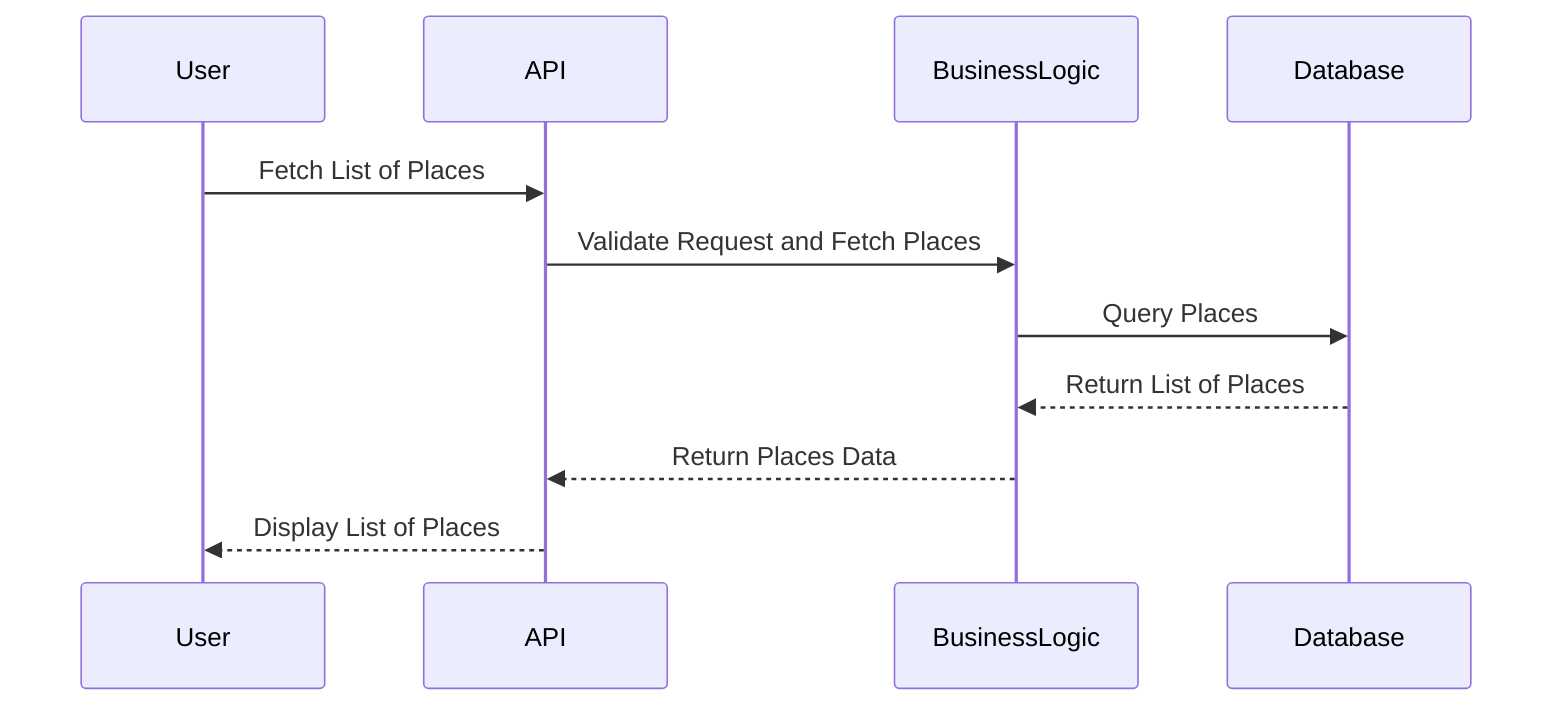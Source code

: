 sequenceDiagram
participant User
participant API
participant BusinessLogic
participant Database
User->>API: Fetch List of Places
API->>BusinessLogic: Validate Request and Fetch Places
BusinessLogic->>Database: Query Places
Database-->>BusinessLogic: Return List of Places
BusinessLogic-->>API: Return Places Data
API-->>User: Display List of Places